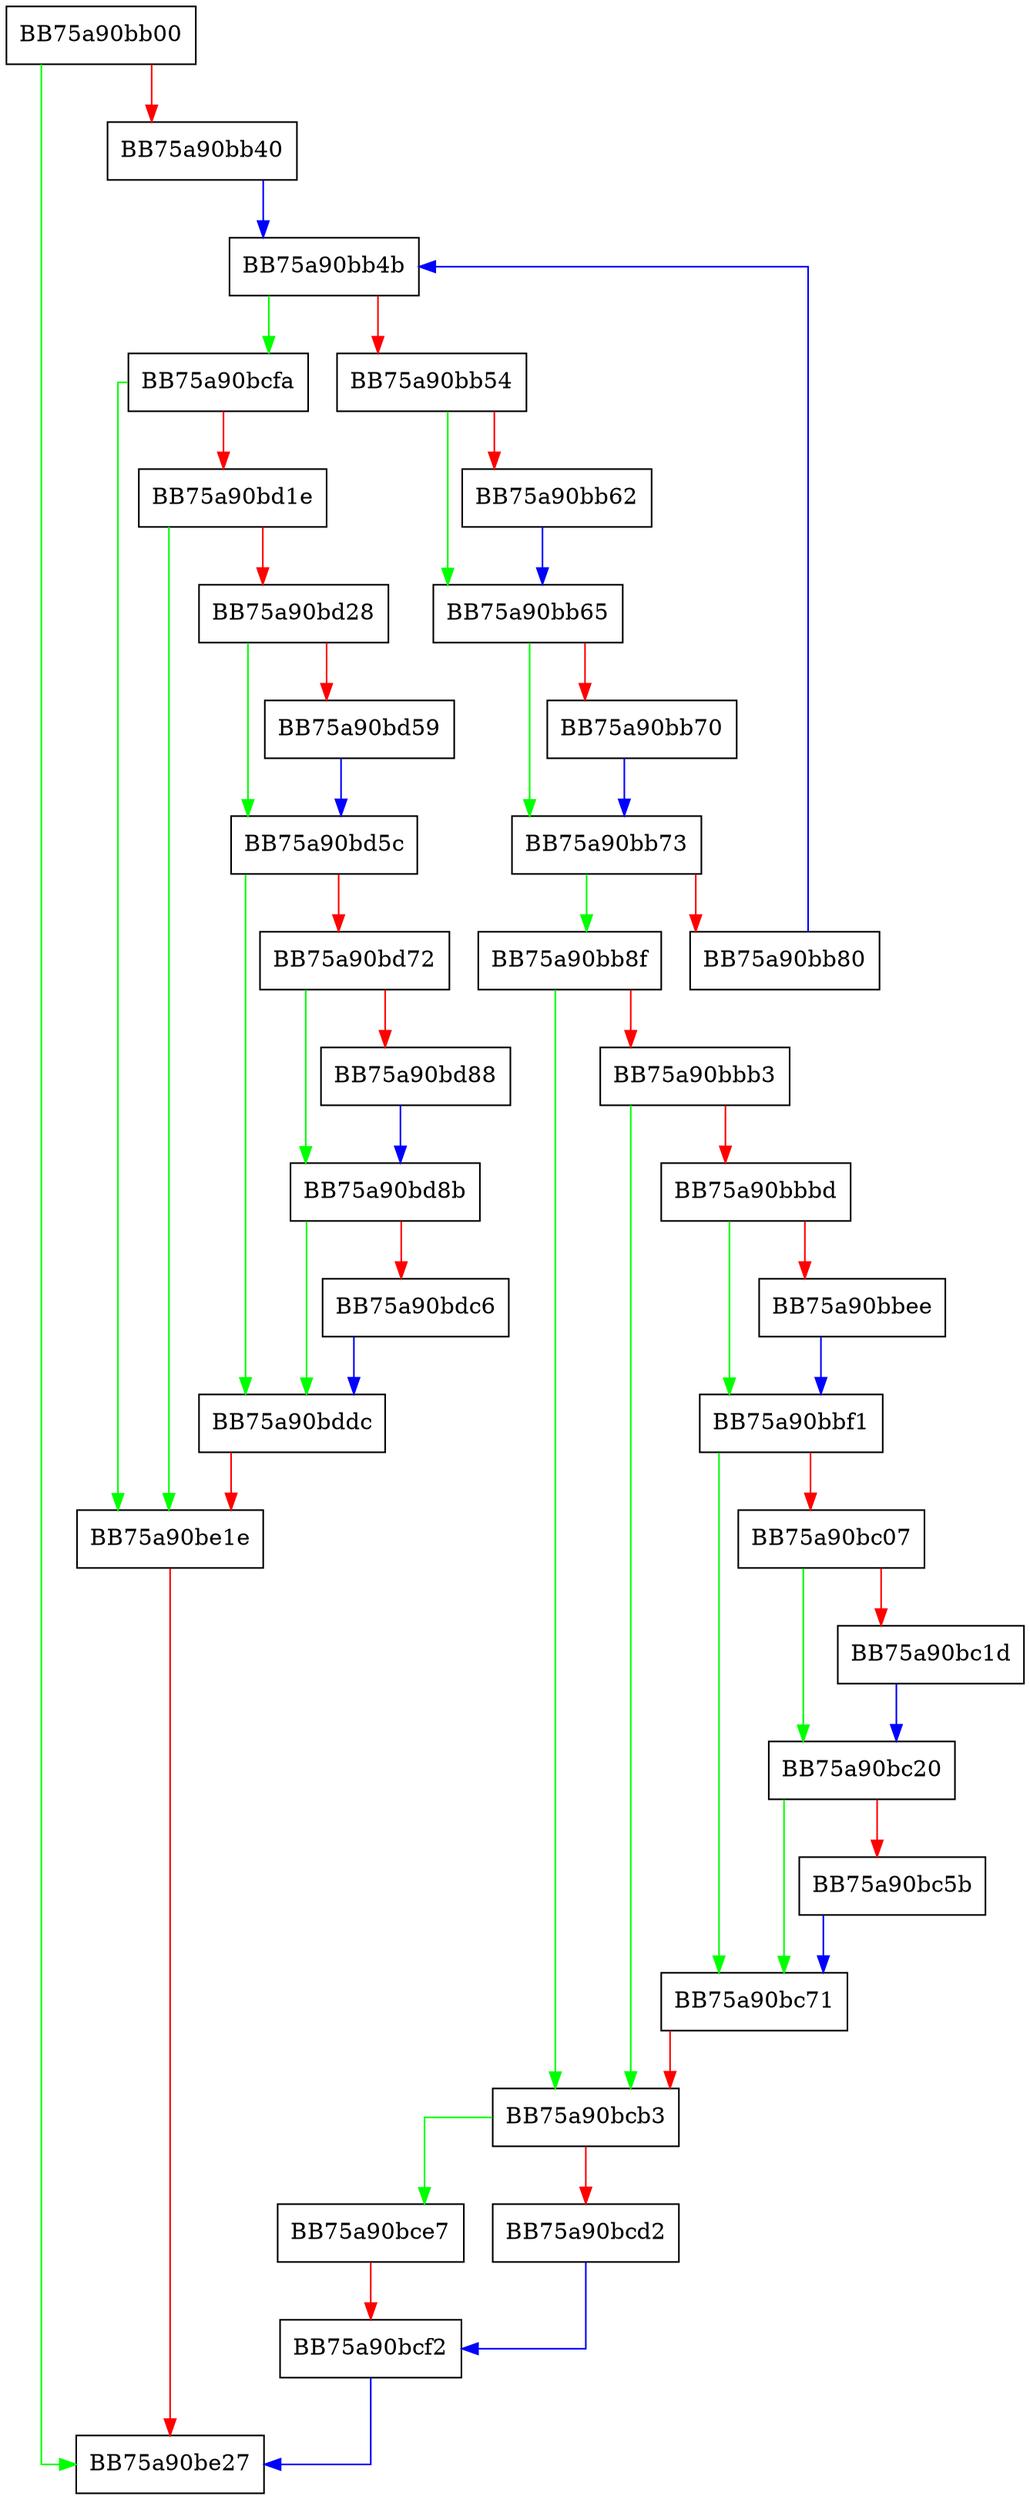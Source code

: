 digraph register_callback {
  node [shape="box"];
  graph [splines=ortho];
  BB75a90bb00 -> BB75a90be27 [color="green"];
  BB75a90bb00 -> BB75a90bb40 [color="red"];
  BB75a90bb40 -> BB75a90bb4b [color="blue"];
  BB75a90bb4b -> BB75a90bcfa [color="green"];
  BB75a90bb4b -> BB75a90bb54 [color="red"];
  BB75a90bb54 -> BB75a90bb65 [color="green"];
  BB75a90bb54 -> BB75a90bb62 [color="red"];
  BB75a90bb62 -> BB75a90bb65 [color="blue"];
  BB75a90bb65 -> BB75a90bb73 [color="green"];
  BB75a90bb65 -> BB75a90bb70 [color="red"];
  BB75a90bb70 -> BB75a90bb73 [color="blue"];
  BB75a90bb73 -> BB75a90bb8f [color="green"];
  BB75a90bb73 -> BB75a90bb80 [color="red"];
  BB75a90bb80 -> BB75a90bb4b [color="blue"];
  BB75a90bb8f -> BB75a90bcb3 [color="green"];
  BB75a90bb8f -> BB75a90bbb3 [color="red"];
  BB75a90bbb3 -> BB75a90bcb3 [color="green"];
  BB75a90bbb3 -> BB75a90bbbd [color="red"];
  BB75a90bbbd -> BB75a90bbf1 [color="green"];
  BB75a90bbbd -> BB75a90bbee [color="red"];
  BB75a90bbee -> BB75a90bbf1 [color="blue"];
  BB75a90bbf1 -> BB75a90bc71 [color="green"];
  BB75a90bbf1 -> BB75a90bc07 [color="red"];
  BB75a90bc07 -> BB75a90bc20 [color="green"];
  BB75a90bc07 -> BB75a90bc1d [color="red"];
  BB75a90bc1d -> BB75a90bc20 [color="blue"];
  BB75a90bc20 -> BB75a90bc71 [color="green"];
  BB75a90bc20 -> BB75a90bc5b [color="red"];
  BB75a90bc5b -> BB75a90bc71 [color="blue"];
  BB75a90bc71 -> BB75a90bcb3 [color="red"];
  BB75a90bcb3 -> BB75a90bce7 [color="green"];
  BB75a90bcb3 -> BB75a90bcd2 [color="red"];
  BB75a90bcd2 -> BB75a90bcf2 [color="blue"];
  BB75a90bce7 -> BB75a90bcf2 [color="red"];
  BB75a90bcf2 -> BB75a90be27 [color="blue"];
  BB75a90bcfa -> BB75a90be1e [color="green"];
  BB75a90bcfa -> BB75a90bd1e [color="red"];
  BB75a90bd1e -> BB75a90be1e [color="green"];
  BB75a90bd1e -> BB75a90bd28 [color="red"];
  BB75a90bd28 -> BB75a90bd5c [color="green"];
  BB75a90bd28 -> BB75a90bd59 [color="red"];
  BB75a90bd59 -> BB75a90bd5c [color="blue"];
  BB75a90bd5c -> BB75a90bddc [color="green"];
  BB75a90bd5c -> BB75a90bd72 [color="red"];
  BB75a90bd72 -> BB75a90bd8b [color="green"];
  BB75a90bd72 -> BB75a90bd88 [color="red"];
  BB75a90bd88 -> BB75a90bd8b [color="blue"];
  BB75a90bd8b -> BB75a90bddc [color="green"];
  BB75a90bd8b -> BB75a90bdc6 [color="red"];
  BB75a90bdc6 -> BB75a90bddc [color="blue"];
  BB75a90bddc -> BB75a90be1e [color="red"];
  BB75a90be1e -> BB75a90be27 [color="red"];
}